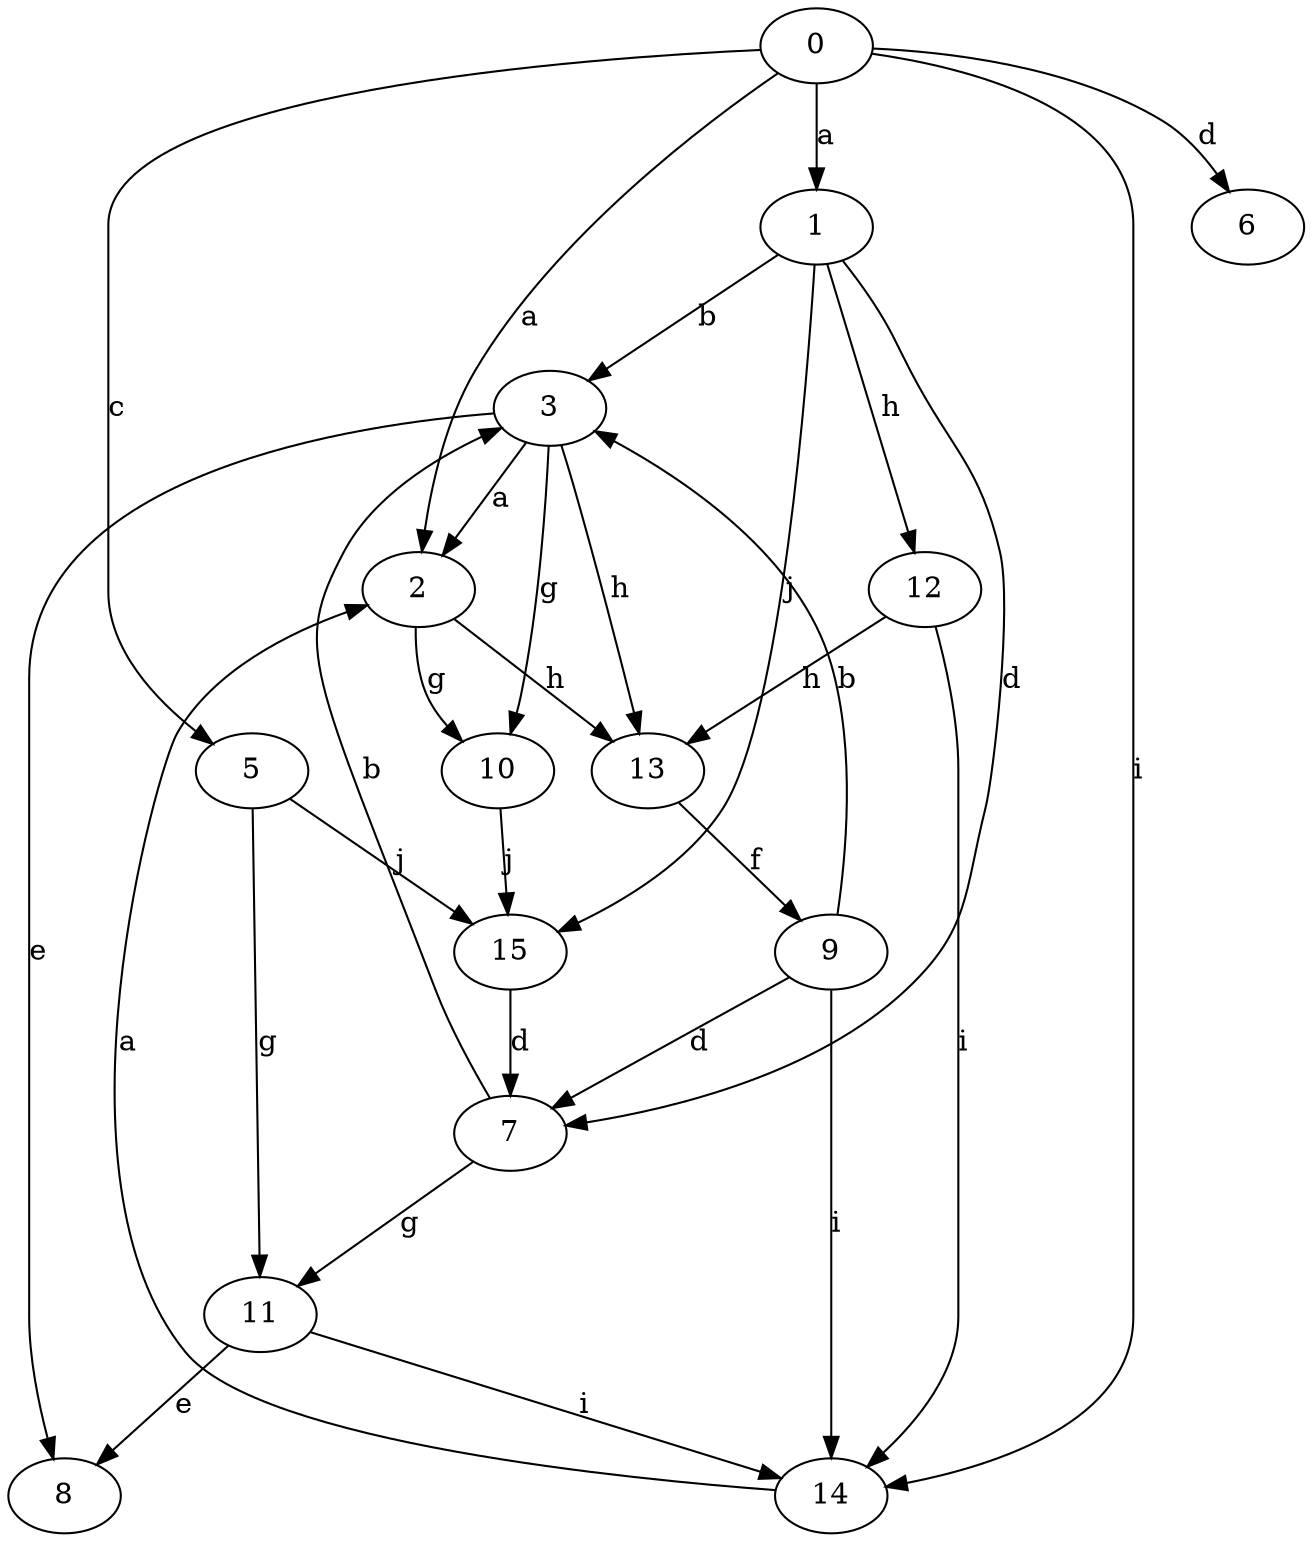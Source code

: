 strict digraph  {
1;
0;
2;
3;
5;
6;
7;
8;
9;
10;
11;
12;
13;
14;
15;
1 -> 3  [label=b];
1 -> 7  [label=d];
1 -> 12  [label=h];
1 -> 15  [label=j];
0 -> 1  [label=a];
0 -> 2  [label=a];
0 -> 5  [label=c];
0 -> 6  [label=d];
0 -> 14  [label=i];
2 -> 10  [label=g];
2 -> 13  [label=h];
3 -> 2  [label=a];
3 -> 8  [label=e];
3 -> 10  [label=g];
3 -> 13  [label=h];
5 -> 11  [label=g];
5 -> 15  [label=j];
7 -> 3  [label=b];
7 -> 11  [label=g];
9 -> 3  [label=b];
9 -> 7  [label=d];
9 -> 14  [label=i];
10 -> 15  [label=j];
11 -> 8  [label=e];
11 -> 14  [label=i];
12 -> 13  [label=h];
12 -> 14  [label=i];
13 -> 9  [label=f];
14 -> 2  [label=a];
15 -> 7  [label=d];
}
